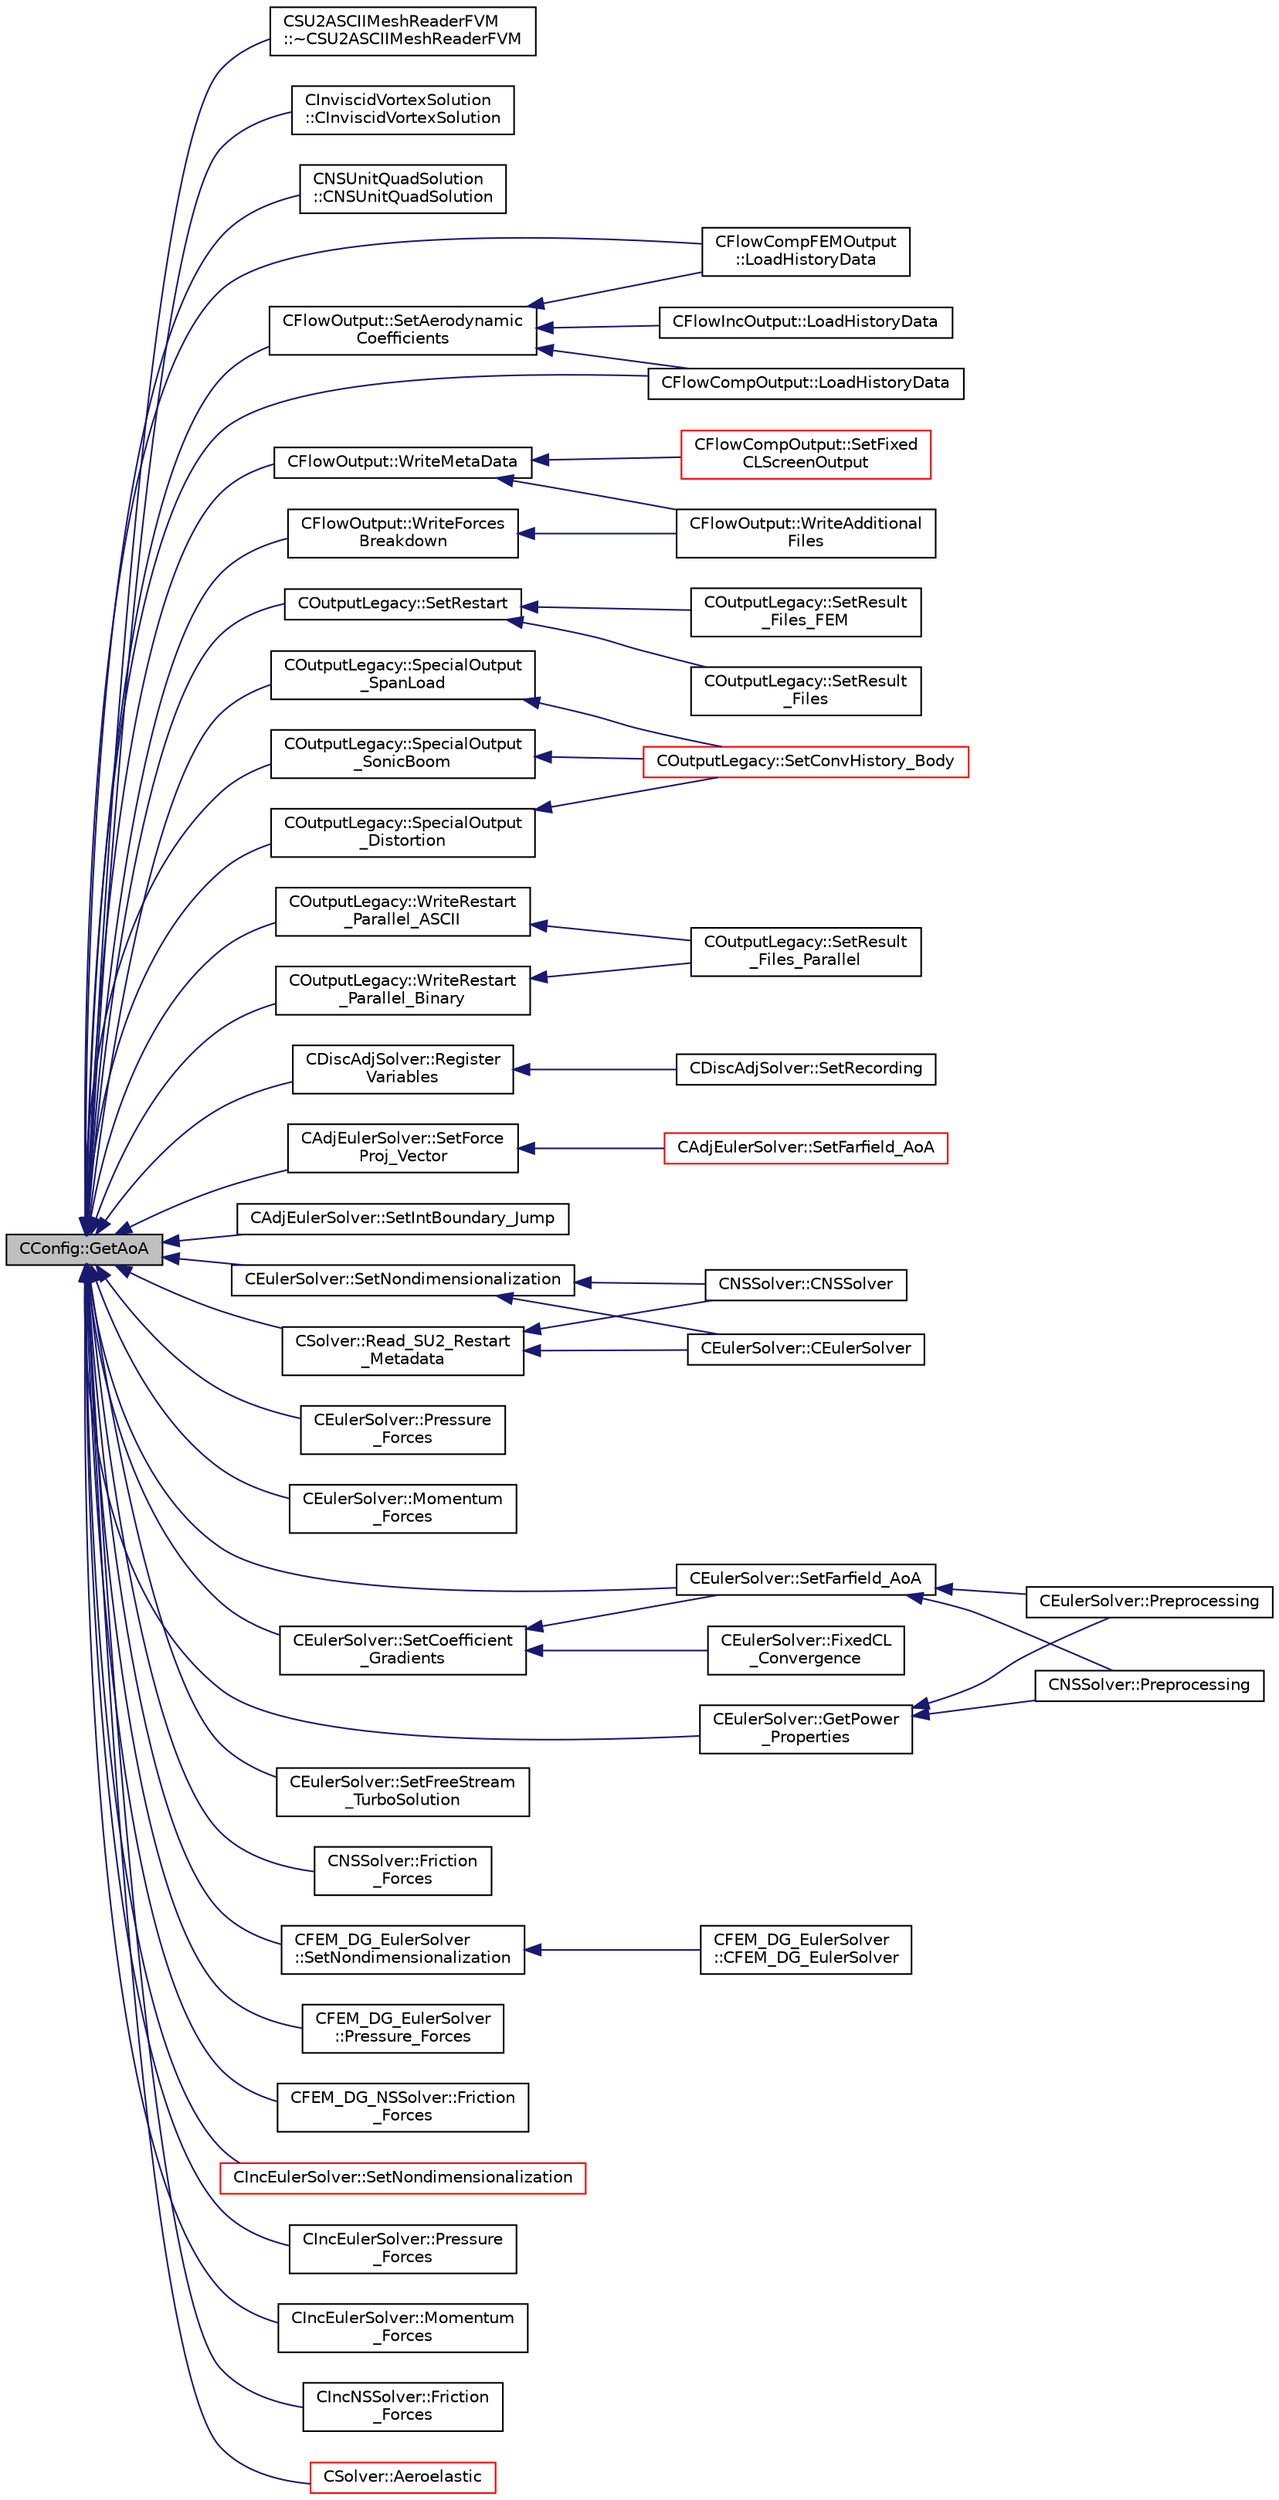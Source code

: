 digraph "CConfig::GetAoA"
{
  edge [fontname="Helvetica",fontsize="10",labelfontname="Helvetica",labelfontsize="10"];
  node [fontname="Helvetica",fontsize="10",shape=record];
  rankdir="LR";
  Node941 [label="CConfig::GetAoA",height=0.2,width=0.4,color="black", fillcolor="grey75", style="filled", fontcolor="black"];
  Node941 -> Node942 [dir="back",color="midnightblue",fontsize="10",style="solid",fontname="Helvetica"];
  Node942 [label="CSU2ASCIIMeshReaderFVM\l::~CSU2ASCIIMeshReaderFVM",height=0.2,width=0.4,color="black", fillcolor="white", style="filled",URL="$class_c_s_u2_a_s_c_i_i_mesh_reader_f_v_m.html#a53663b997e06077ebead1beda733e497",tooltip="Destructor of the CSU2ASCIIMeshReaderFVM class. "];
  Node941 -> Node943 [dir="back",color="midnightblue",fontsize="10",style="solid",fontname="Helvetica"];
  Node943 [label="CInviscidVortexSolution\l::CInviscidVortexSolution",height=0.2,width=0.4,color="black", fillcolor="white", style="filled",URL="$class_c_inviscid_vortex_solution.html#a9fb38c20420c540927889c1769385d74"];
  Node941 -> Node944 [dir="back",color="midnightblue",fontsize="10",style="solid",fontname="Helvetica"];
  Node944 [label="CNSUnitQuadSolution\l::CNSUnitQuadSolution",height=0.2,width=0.4,color="black", fillcolor="white", style="filled",URL="$class_c_n_s_unit_quad_solution.html#a7e40a7f6fddad267f011675ff5f39fe3"];
  Node941 -> Node945 [dir="back",color="midnightblue",fontsize="10",style="solid",fontname="Helvetica"];
  Node945 [label="CFlowCompFEMOutput\l::LoadHistoryData",height=0.2,width=0.4,color="black", fillcolor="white", style="filled",URL="$class_c_flow_comp_f_e_m_output.html#a0a4561b8ab0dffd1052f884062fd9710",tooltip="Load the history output field values. "];
  Node941 -> Node946 [dir="back",color="midnightblue",fontsize="10",style="solid",fontname="Helvetica"];
  Node946 [label="CFlowCompOutput::LoadHistoryData",height=0.2,width=0.4,color="black", fillcolor="white", style="filled",URL="$class_c_flow_comp_output.html#a393cb19a691990ee6e88f844eccc79ed",tooltip="Load the history output field values. "];
  Node941 -> Node947 [dir="back",color="midnightblue",fontsize="10",style="solid",fontname="Helvetica"];
  Node947 [label="CFlowOutput::SetAerodynamic\lCoefficients",height=0.2,width=0.4,color="black", fillcolor="white", style="filled",URL="$class_c_flow_output.html#a849b56a2455df612cf6ab01f6dfacb3c",tooltip="Set the value of the aerodynamic coefficients. "];
  Node947 -> Node945 [dir="back",color="midnightblue",fontsize="10",style="solid",fontname="Helvetica"];
  Node947 -> Node946 [dir="back",color="midnightblue",fontsize="10",style="solid",fontname="Helvetica"];
  Node947 -> Node948 [dir="back",color="midnightblue",fontsize="10",style="solid",fontname="Helvetica"];
  Node948 [label="CFlowIncOutput::LoadHistoryData",height=0.2,width=0.4,color="black", fillcolor="white", style="filled",URL="$class_c_flow_inc_output.html#a466112efa2e3a89cdd2456701a0480b5",tooltip="Load the history output field values. "];
  Node941 -> Node949 [dir="back",color="midnightblue",fontsize="10",style="solid",fontname="Helvetica"];
  Node949 [label="CFlowOutput::WriteMetaData",height=0.2,width=0.4,color="black", fillcolor="white", style="filled",URL="$class_c_flow_output.html#a9674c1e90c9e8e3a4fac08b20d5b6ac0",tooltip="Write information to meta data file. "];
  Node949 -> Node950 [dir="back",color="midnightblue",fontsize="10",style="solid",fontname="Helvetica"];
  Node950 [label="CFlowCompOutput::SetFixed\lCLScreenOutput",height=0.2,width=0.4,color="red", fillcolor="white", style="filled",URL="$class_c_flow_comp_output.html#a5f8640bafa6e69a7681c8b26e1058cf8",tooltip="Write additional output for fixed CL mode. "];
  Node949 -> Node952 [dir="back",color="midnightblue",fontsize="10",style="solid",fontname="Helvetica"];
  Node952 [label="CFlowOutput::WriteAdditional\lFiles",height=0.2,width=0.4,color="black", fillcolor="white", style="filled",URL="$class_c_flow_output.html#aaac3fb7b2575967b157c306065ab1ea8",tooltip="Write any additional files defined for the current solver. "];
  Node941 -> Node953 [dir="back",color="midnightblue",fontsize="10",style="solid",fontname="Helvetica"];
  Node953 [label="CFlowOutput::WriteForces\lBreakdown",height=0.2,width=0.4,color="black", fillcolor="white", style="filled",URL="$class_c_flow_output.html#afacedef2006aa6fcf8c9a312b5f4430c",tooltip="Write the forces breakdown file. "];
  Node953 -> Node952 [dir="back",color="midnightblue",fontsize="10",style="solid",fontname="Helvetica"];
  Node941 -> Node954 [dir="back",color="midnightblue",fontsize="10",style="solid",fontname="Helvetica"];
  Node954 [label="COutputLegacy::SetRestart",height=0.2,width=0.4,color="black", fillcolor="white", style="filled",URL="$class_c_output_legacy.html#adadfc4d06c13f5fa3d6c9e21688329f4",tooltip="Write a native SU2 restart file. "];
  Node954 -> Node955 [dir="back",color="midnightblue",fontsize="10",style="solid",fontname="Helvetica"];
  Node955 [label="COutputLegacy::SetResult\l_Files",height=0.2,width=0.4,color="black", fillcolor="white", style="filled",URL="$class_c_output_legacy.html#aa817439538e8cf82f82acbfa0bf7e735",tooltip="Writes and organizes the all the output files, except the history one, for serial computations..."];
  Node954 -> Node956 [dir="back",color="midnightblue",fontsize="10",style="solid",fontname="Helvetica"];
  Node956 [label="COutputLegacy::SetResult\l_Files_FEM",height=0.2,width=0.4,color="black", fillcolor="white", style="filled",URL="$class_c_output_legacy.html#a25b90eb5e2bd0f05f92a89f0768f2181",tooltip="Writes and organizes the all the output files, except the history one, for serial computations with t..."];
  Node941 -> Node957 [dir="back",color="midnightblue",fontsize="10",style="solid",fontname="Helvetica"];
  Node957 [label="COutputLegacy::SpecialOutput\l_SpanLoad",height=0.2,width=0.4,color="black", fillcolor="white", style="filled",URL="$class_c_output_legacy.html#a8772390855e98cb1b90e6b835d2532de",tooltip="Writes forces at different sections. "];
  Node957 -> Node958 [dir="back",color="midnightblue",fontsize="10",style="solid",fontname="Helvetica"];
  Node958 [label="COutputLegacy::SetConvHistory_Body",height=0.2,width=0.4,color="red", fillcolor="white", style="filled",URL="$class_c_output_legacy.html#a217cc0d778a3828499189a9debee47c6",tooltip="Write the history file and the convergence on the screen for serial computations. ..."];
  Node941 -> Node964 [dir="back",color="midnightblue",fontsize="10",style="solid",fontname="Helvetica"];
  Node964 [label="COutputLegacy::SpecialOutput\l_SonicBoom",height=0.2,width=0.4,color="black", fillcolor="white", style="filled",URL="$class_c_output_legacy.html#a7715a86b070f2dcadd358250e470dac2",tooltip="Writes equivalent area. "];
  Node964 -> Node958 [dir="back",color="midnightblue",fontsize="10",style="solid",fontname="Helvetica"];
  Node941 -> Node965 [dir="back",color="midnightblue",fontsize="10",style="solid",fontname="Helvetica"];
  Node965 [label="COutputLegacy::SpecialOutput\l_Distortion",height=0.2,width=0.4,color="black", fillcolor="white", style="filled",URL="$class_c_output_legacy.html#ae4824d60ecd7d71e592f259e8824e0ae",tooltip="Create and write the file with the flow coefficient on the surface. "];
  Node965 -> Node958 [dir="back",color="midnightblue",fontsize="10",style="solid",fontname="Helvetica"];
  Node941 -> Node966 [dir="back",color="midnightblue",fontsize="10",style="solid",fontname="Helvetica"];
  Node966 [label="COutputLegacy::WriteRestart\l_Parallel_ASCII",height=0.2,width=0.4,color="black", fillcolor="white", style="filled",URL="$class_c_output_legacy.html#a6511b32d9b2fd3198c1de49256469fa0",tooltip="Write a native SU2 restart file (ASCII) in parallel. "];
  Node966 -> Node967 [dir="back",color="midnightblue",fontsize="10",style="solid",fontname="Helvetica"];
  Node967 [label="COutputLegacy::SetResult\l_Files_Parallel",height=0.2,width=0.4,color="black", fillcolor="white", style="filled",URL="$class_c_output_legacy.html#a9e7832982d8237df4df455b027fd203b",tooltip="Writes and organizes the all the output files, except the history one, for parallel computations..."];
  Node941 -> Node968 [dir="back",color="midnightblue",fontsize="10",style="solid",fontname="Helvetica"];
  Node968 [label="COutputLegacy::WriteRestart\l_Parallel_Binary",height=0.2,width=0.4,color="black", fillcolor="white", style="filled",URL="$class_c_output_legacy.html#a7bfa3a24fa48b0771e55199bf7ad7145",tooltip="Write a native SU2 restart file (binary) in parallel. "];
  Node968 -> Node967 [dir="back",color="midnightblue",fontsize="10",style="solid",fontname="Helvetica"];
  Node941 -> Node969 [dir="back",color="midnightblue",fontsize="10",style="solid",fontname="Helvetica"];
  Node969 [label="CDiscAdjSolver::Register\lVariables",height=0.2,width=0.4,color="black", fillcolor="white", style="filled",URL="$class_c_disc_adj_solver.html#a46669aa416ef9f487c65db54dfab03ee",tooltip="A virtual member. "];
  Node969 -> Node970 [dir="back",color="midnightblue",fontsize="10",style="solid",fontname="Helvetica"];
  Node970 [label="CDiscAdjSolver::SetRecording",height=0.2,width=0.4,color="black", fillcolor="white", style="filled",URL="$class_c_disc_adj_solver.html#a696214d1de7cabe49792ce047e08b5f4",tooltip="Prepare the solver for a new recording. "];
  Node941 -> Node971 [dir="back",color="midnightblue",fontsize="10",style="solid",fontname="Helvetica"];
  Node971 [label="CAdjEulerSolver::SetForce\lProj_Vector",height=0.2,width=0.4,color="black", fillcolor="white", style="filled",URL="$class_c_adj_euler_solver.html#a814d69e54f24c9fef36e3493a2230973",tooltip="Created the force projection vector for adjoint boundary conditions. "];
  Node971 -> Node972 [dir="back",color="midnightblue",fontsize="10",style="solid",fontname="Helvetica"];
  Node972 [label="CAdjEulerSolver::SetFarfield_AoA",height=0.2,width=0.4,color="red", fillcolor="white", style="filled",URL="$class_c_adj_euler_solver.html#a5265a44e6c43dee677c9f26333148432",tooltip="Update the AoA and freestream velocity at the farfield. "];
  Node941 -> Node975 [dir="back",color="midnightblue",fontsize="10",style="solid",fontname="Helvetica"];
  Node975 [label="CAdjEulerSolver::SetIntBoundary_Jump",height=0.2,width=0.4,color="black", fillcolor="white", style="filled",URL="$class_c_adj_euler_solver.html#ab53f11b1472261d979780ca69dcc2a63",tooltip="Compute the jump for the interior boundary problem. "];
  Node941 -> Node976 [dir="back",color="midnightblue",fontsize="10",style="solid",fontname="Helvetica"];
  Node976 [label="CEulerSolver::SetNondimensionalization",height=0.2,width=0.4,color="black", fillcolor="white", style="filled",URL="$class_c_euler_solver.html#a1c633d6e77fefb2e76308e2ba0af0c2c",tooltip="Set the solver nondimensionalization. "];
  Node976 -> Node977 [dir="back",color="midnightblue",fontsize="10",style="solid",fontname="Helvetica"];
  Node977 [label="CEulerSolver::CEulerSolver",height=0.2,width=0.4,color="black", fillcolor="white", style="filled",URL="$class_c_euler_solver.html#ae1e74218b4e943111b100d7ddcbd4db9"];
  Node976 -> Node978 [dir="back",color="midnightblue",fontsize="10",style="solid",fontname="Helvetica"];
  Node978 [label="CNSSolver::CNSSolver",height=0.2,width=0.4,color="black", fillcolor="white", style="filled",URL="$class_c_n_s_solver.html#a2a8ad49c42b4546696e631cf44b7788b"];
  Node941 -> Node979 [dir="back",color="midnightblue",fontsize="10",style="solid",fontname="Helvetica"];
  Node979 [label="CEulerSolver::Pressure\l_Forces",height=0.2,width=0.4,color="black", fillcolor="white", style="filled",URL="$class_c_euler_solver.html#a98856f91553ab35f30d27bfd0ab46d69",tooltip="Compute the pressure forces and all the adimensional coefficients. "];
  Node941 -> Node980 [dir="back",color="midnightblue",fontsize="10",style="solid",fontname="Helvetica"];
  Node980 [label="CEulerSolver::Momentum\l_Forces",height=0.2,width=0.4,color="black", fillcolor="white", style="filled",URL="$class_c_euler_solver.html#a9e92c9defb86bcb87924741dd9f89e9d",tooltip="Compute the pressure forces and all the adimensional coefficients. "];
  Node941 -> Node981 [dir="back",color="midnightblue",fontsize="10",style="solid",fontname="Helvetica"];
  Node981 [label="CEulerSolver::GetPower\l_Properties",height=0.2,width=0.4,color="black", fillcolor="white", style="filled",URL="$class_c_euler_solver.html#ad8b538a82e5a7a7e3903ec29954b1d07",tooltip="Compute the Fan face Mach number. "];
  Node981 -> Node982 [dir="back",color="midnightblue",fontsize="10",style="solid",fontname="Helvetica"];
  Node982 [label="CEulerSolver::Preprocessing",height=0.2,width=0.4,color="black", fillcolor="white", style="filled",URL="$class_c_euler_solver.html#a8b89e1bfce33284c2d8f5f00f82f3f3f",tooltip="Compute primitive variables and their gradients. "];
  Node981 -> Node983 [dir="back",color="midnightblue",fontsize="10",style="solid",fontname="Helvetica"];
  Node983 [label="CNSSolver::Preprocessing",height=0.2,width=0.4,color="black", fillcolor="white", style="filled",URL="$class_c_n_s_solver.html#a028c83d18cf8520dff2f9628d8a04e4b",tooltip="Restart residual and compute gradients. "];
  Node941 -> Node984 [dir="back",color="midnightblue",fontsize="10",style="solid",fontname="Helvetica"];
  Node984 [label="CEulerSolver::SetFarfield_AoA",height=0.2,width=0.4,color="black", fillcolor="white", style="filled",URL="$class_c_euler_solver.html#ae9346f0feebb8b28613bfc7838d3d121",tooltip="Update the AoA and freestream velocity at the farfield. "];
  Node984 -> Node982 [dir="back",color="midnightblue",fontsize="10",style="solid",fontname="Helvetica"];
  Node984 -> Node983 [dir="back",color="midnightblue",fontsize="10",style="solid",fontname="Helvetica"];
  Node941 -> Node985 [dir="back",color="midnightblue",fontsize="10",style="solid",fontname="Helvetica"];
  Node985 [label="CEulerSolver::SetCoefficient\l_Gradients",height=0.2,width=0.4,color="black", fillcolor="white", style="filled",URL="$class_c_euler_solver.html#af82d8f5bce7b113ade28ecbfc9cc01d8",tooltip="Set gradients of coefficients for fixed CL mode. "];
  Node985 -> Node984 [dir="back",color="midnightblue",fontsize="10",style="solid",fontname="Helvetica"];
  Node985 -> Node986 [dir="back",color="midnightblue",fontsize="10",style="solid",fontname="Helvetica"];
  Node986 [label="CEulerSolver::FixedCL\l_Convergence",height=0.2,width=0.4,color="black", fillcolor="white", style="filled",URL="$class_c_euler_solver.html#ad2884e30f2a3661d790bfff589812589",tooltip="Check for convergence of the Fixed CL mode to the target CL. "];
  Node941 -> Node987 [dir="back",color="midnightblue",fontsize="10",style="solid",fontname="Helvetica"];
  Node987 [label="CEulerSolver::SetFreeStream\l_TurboSolution",height=0.2,width=0.4,color="black", fillcolor="white", style="filled",URL="$class_c_euler_solver.html#ac116e43e6c7eef751bc807908f235c31",tooltip="Set the solution using the Freestream values. "];
  Node941 -> Node988 [dir="back",color="midnightblue",fontsize="10",style="solid",fontname="Helvetica"];
  Node988 [label="CNSSolver::Friction\l_Forces",height=0.2,width=0.4,color="black", fillcolor="white", style="filled",URL="$class_c_n_s_solver.html#acc926a2b83d8b90fa71faf46abe8f6b7",tooltip="Compute the viscous forces and all the addimensional coefficients. "];
  Node941 -> Node989 [dir="back",color="midnightblue",fontsize="10",style="solid",fontname="Helvetica"];
  Node989 [label="CFEM_DG_EulerSolver\l::SetNondimensionalization",height=0.2,width=0.4,color="black", fillcolor="white", style="filled",URL="$class_c_f_e_m___d_g___euler_solver.html#a31316dc2fe564329d9bb372961b10a3a",tooltip="Set the fluid solver nondimensionalization. "];
  Node989 -> Node990 [dir="back",color="midnightblue",fontsize="10",style="solid",fontname="Helvetica"];
  Node990 [label="CFEM_DG_EulerSolver\l::CFEM_DG_EulerSolver",height=0.2,width=0.4,color="black", fillcolor="white", style="filled",URL="$class_c_f_e_m___d_g___euler_solver.html#a70d30ef9e7cd7620d54ec73f4b1ed28c"];
  Node941 -> Node991 [dir="back",color="midnightblue",fontsize="10",style="solid",fontname="Helvetica"];
  Node991 [label="CFEM_DG_EulerSolver\l::Pressure_Forces",height=0.2,width=0.4,color="black", fillcolor="white", style="filled",URL="$class_c_f_e_m___d_g___euler_solver.html#a5b3e068f83cbf3aeb8e6a4e02b4bf27b",tooltip="Compute the pressure forces and all the adimensional coefficients. "];
  Node941 -> Node992 [dir="back",color="midnightblue",fontsize="10",style="solid",fontname="Helvetica"];
  Node992 [label="CFEM_DG_NSSolver::Friction\l_Forces",height=0.2,width=0.4,color="black", fillcolor="white", style="filled",URL="$class_c_f_e_m___d_g___n_s_solver.html#a15cec95ab40ebb36ee69bc5f58840cf3",tooltip="Compute the viscous forces and all the addimensional coefficients. "];
  Node941 -> Node993 [dir="back",color="midnightblue",fontsize="10",style="solid",fontname="Helvetica"];
  Node993 [label="CIncEulerSolver::SetNondimensionalization",height=0.2,width=0.4,color="red", fillcolor="white", style="filled",URL="$class_c_inc_euler_solver.html#a2cffaa24417cb3803d36d38b3874d6d0",tooltip="Set the solver nondimensionalization. "];
  Node941 -> Node996 [dir="back",color="midnightblue",fontsize="10",style="solid",fontname="Helvetica"];
  Node996 [label="CIncEulerSolver::Pressure\l_Forces",height=0.2,width=0.4,color="black", fillcolor="white", style="filled",URL="$class_c_inc_euler_solver.html#a5071b46c6b8a190c57f36c7567155121",tooltip="Compute the pressure forces and all the adimensional coefficients. "];
  Node941 -> Node997 [dir="back",color="midnightblue",fontsize="10",style="solid",fontname="Helvetica"];
  Node997 [label="CIncEulerSolver::Momentum\l_Forces",height=0.2,width=0.4,color="black", fillcolor="white", style="filled",URL="$class_c_inc_euler_solver.html#a9a1ae1497ccf83abb0bad4bad7a99623",tooltip="Compute the pressure forces and all the adimensional coefficients. "];
  Node941 -> Node998 [dir="back",color="midnightblue",fontsize="10",style="solid",fontname="Helvetica"];
  Node998 [label="CIncNSSolver::Friction\l_Forces",height=0.2,width=0.4,color="black", fillcolor="white", style="filled",URL="$class_c_inc_n_s_solver.html#a5a106c634b0c06ac4a68b1a6241f203a",tooltip="Compute the viscous forces and all the addimensional coefficients. "];
  Node941 -> Node999 [dir="back",color="midnightblue",fontsize="10",style="solid",fontname="Helvetica"];
  Node999 [label="CSolver::Aeroelastic",height=0.2,width=0.4,color="red", fillcolor="white", style="filled",URL="$class_c_solver.html#af130046f03f282501efef2c117af6ced",tooltip="Prepares and solves the aeroelastic equations. "];
  Node941 -> Node1024 [dir="back",color="midnightblue",fontsize="10",style="solid",fontname="Helvetica"];
  Node1024 [label="CSolver::Read_SU2_Restart\l_Metadata",height=0.2,width=0.4,color="black", fillcolor="white", style="filled",URL="$class_c_solver.html#a4591089e9efd66cf15c922bd7136d70e",tooltip="Read the metadata from a native SU2 restart file (ASCII or binary). "];
  Node1024 -> Node977 [dir="back",color="midnightblue",fontsize="10",style="solid",fontname="Helvetica"];
  Node1024 -> Node978 [dir="back",color="midnightblue",fontsize="10",style="solid",fontname="Helvetica"];
}
